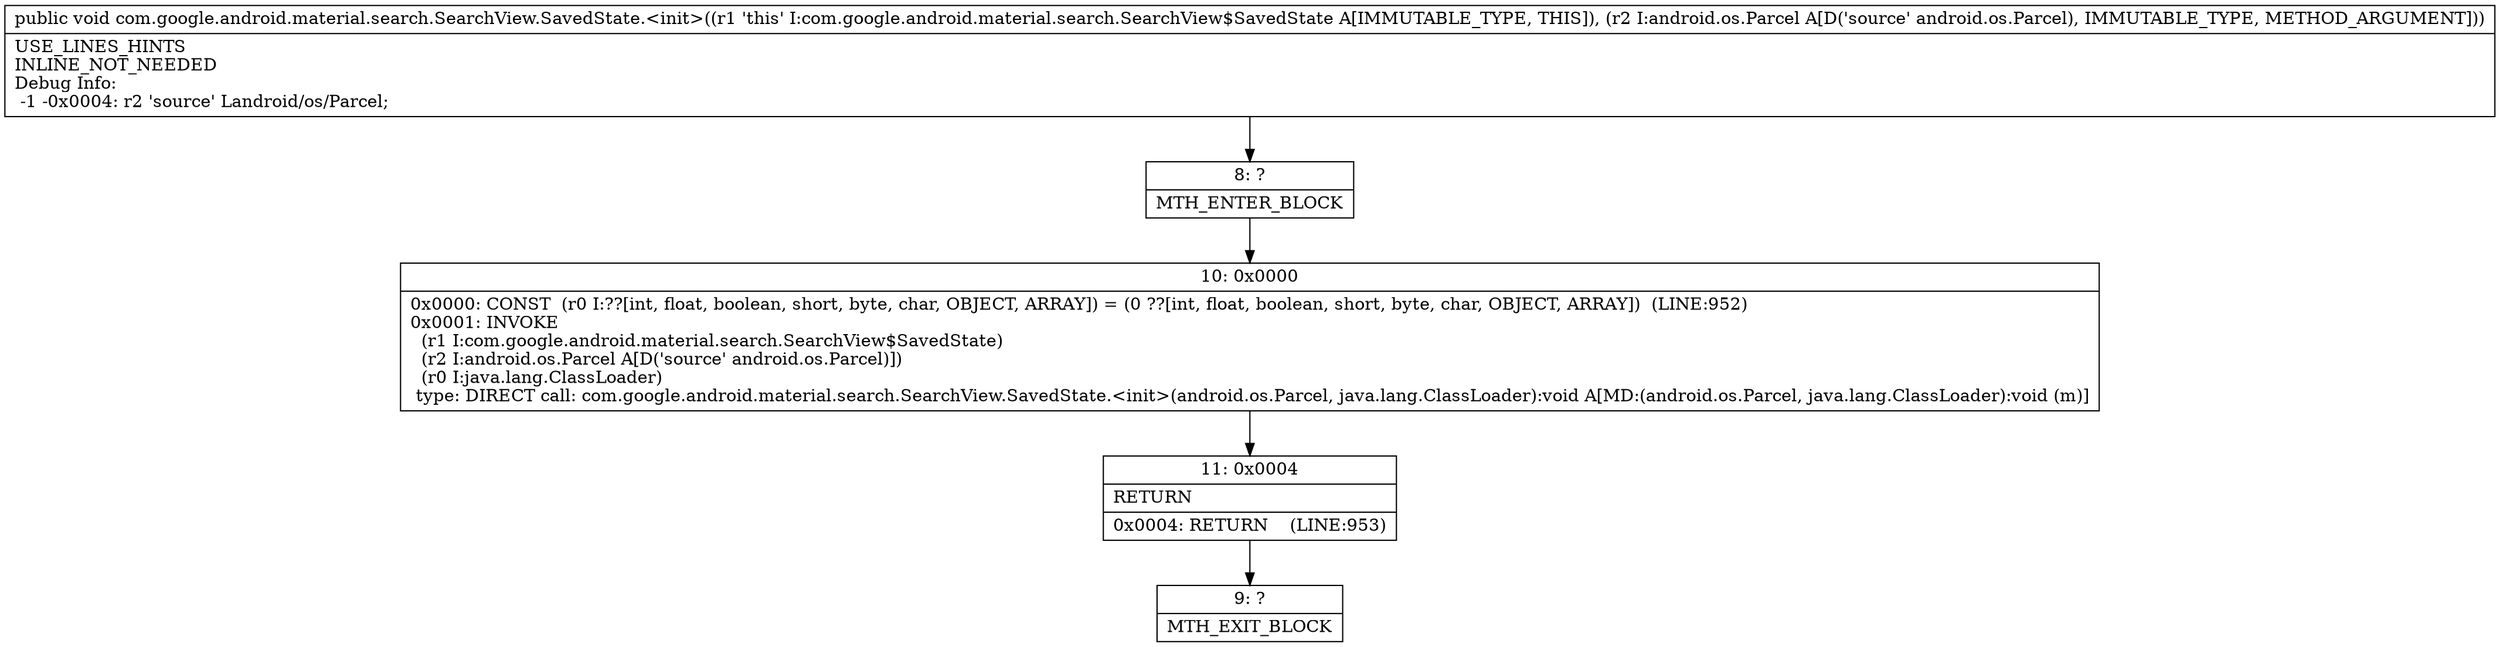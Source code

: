 digraph "CFG forcom.google.android.material.search.SearchView.SavedState.\<init\>(Landroid\/os\/Parcel;)V" {
Node_8 [shape=record,label="{8\:\ ?|MTH_ENTER_BLOCK\l}"];
Node_10 [shape=record,label="{10\:\ 0x0000|0x0000: CONST  (r0 I:??[int, float, boolean, short, byte, char, OBJECT, ARRAY]) = (0 ??[int, float, boolean, short, byte, char, OBJECT, ARRAY])  (LINE:952)\l0x0001: INVOKE  \l  (r1 I:com.google.android.material.search.SearchView$SavedState)\l  (r2 I:android.os.Parcel A[D('source' android.os.Parcel)])\l  (r0 I:java.lang.ClassLoader)\l type: DIRECT call: com.google.android.material.search.SearchView.SavedState.\<init\>(android.os.Parcel, java.lang.ClassLoader):void A[MD:(android.os.Parcel, java.lang.ClassLoader):void (m)]\l}"];
Node_11 [shape=record,label="{11\:\ 0x0004|RETURN\l|0x0004: RETURN    (LINE:953)\l}"];
Node_9 [shape=record,label="{9\:\ ?|MTH_EXIT_BLOCK\l}"];
MethodNode[shape=record,label="{public void com.google.android.material.search.SearchView.SavedState.\<init\>((r1 'this' I:com.google.android.material.search.SearchView$SavedState A[IMMUTABLE_TYPE, THIS]), (r2 I:android.os.Parcel A[D('source' android.os.Parcel), IMMUTABLE_TYPE, METHOD_ARGUMENT]))  | USE_LINES_HINTS\lINLINE_NOT_NEEDED\lDebug Info:\l  \-1 \-0x0004: r2 'source' Landroid\/os\/Parcel;\l}"];
MethodNode -> Node_8;Node_8 -> Node_10;
Node_10 -> Node_11;
Node_11 -> Node_9;
}

